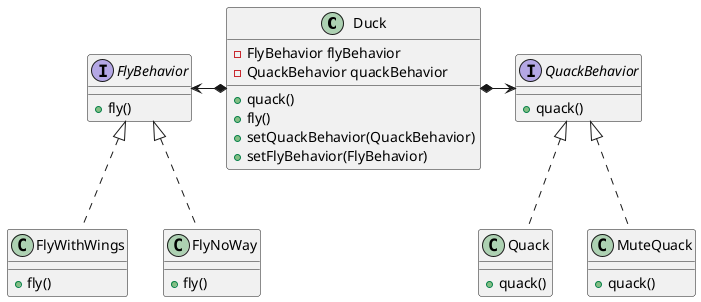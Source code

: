 @startuml strategy
class Duck {
  - FlyBehavior flyBehavior
  - QuackBehavior quackBehavior
  + quack()
  + fly()
  + setQuackBehavior(QuackBehavior)
  + setFlyBehavior(FlyBehavior)
}

interface FlyBehavior {
  + fly()
}

interface QuackBehavior {
  + quack()
}

class FlyWithWings {
  + fly()
}

class FlyNoWay {
  + fly()
}

class Quack {
  + quack()
}

class MuteQuack {
  + quack()
}

Duck *-left-> FlyBehavior
Duck *-right-> QuackBehavior
FlyBehavior <|.. FlyWithWings
FlyBehavior <|.. FlyNoWay
QuackBehavior <|.. Quack
QuackBehavior <|.. MuteQuack

@enduml